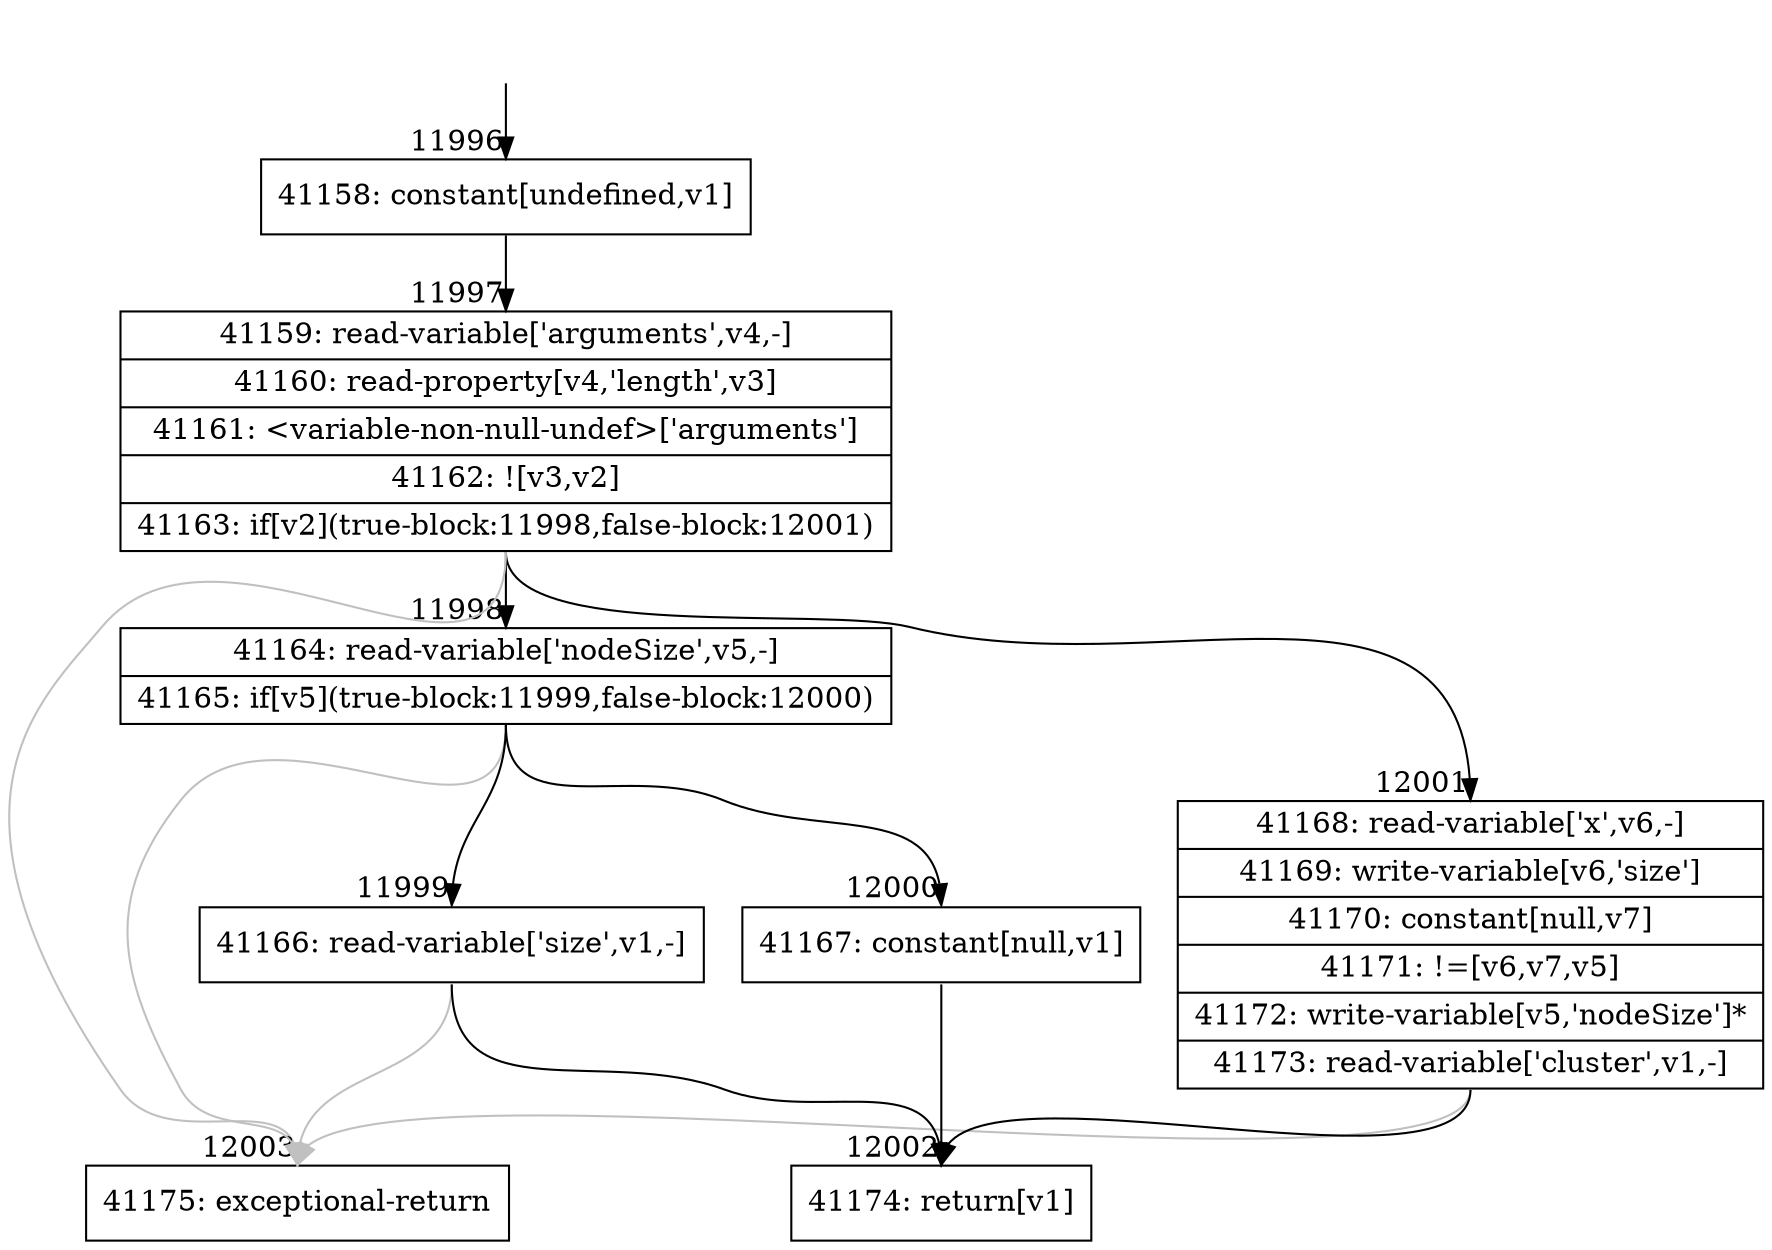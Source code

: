 digraph {
rankdir="TD"
BB_entry1108[shape=none,label=""];
BB_entry1108 -> BB11996 [tailport=s, headport=n, headlabel="    11996"]
BB11996 [shape=record label="{41158: constant[undefined,v1]}" ] 
BB11996 -> BB11997 [tailport=s, headport=n, headlabel="      11997"]
BB11997 [shape=record label="{41159: read-variable['arguments',v4,-]|41160: read-property[v4,'length',v3]|41161: \<variable-non-null-undef\>['arguments']|41162: ![v3,v2]|41163: if[v2](true-block:11998,false-block:12001)}" ] 
BB11997 -> BB11998 [tailport=s, headport=n, headlabel="      11998"]
BB11997 -> BB12001 [tailport=s, headport=n, headlabel="      12001"]
BB11997 -> BB12003 [tailport=s, headport=n, color=gray, headlabel="      12003"]
BB11998 [shape=record label="{41164: read-variable['nodeSize',v5,-]|41165: if[v5](true-block:11999,false-block:12000)}" ] 
BB11998 -> BB11999 [tailport=s, headport=n, headlabel="      11999"]
BB11998 -> BB12000 [tailport=s, headport=n, headlabel="      12000"]
BB11998 -> BB12003 [tailport=s, headport=n, color=gray]
BB11999 [shape=record label="{41166: read-variable['size',v1,-]}" ] 
BB11999 -> BB12002 [tailport=s, headport=n, headlabel="      12002"]
BB11999 -> BB12003 [tailport=s, headport=n, color=gray]
BB12000 [shape=record label="{41167: constant[null,v1]}" ] 
BB12000 -> BB12002 [tailport=s, headport=n]
BB12001 [shape=record label="{41168: read-variable['x',v6,-]|41169: write-variable[v6,'size']|41170: constant[null,v7]|41171: !=[v6,v7,v5]|41172: write-variable[v5,'nodeSize']*|41173: read-variable['cluster',v1,-]}" ] 
BB12001 -> BB12002 [tailport=s, headport=n]
BB12001 -> BB12003 [tailport=s, headport=n, color=gray]
BB12002 [shape=record label="{41174: return[v1]}" ] 
BB12003 [shape=record label="{41175: exceptional-return}" ] 
//#$~ 7200
}

